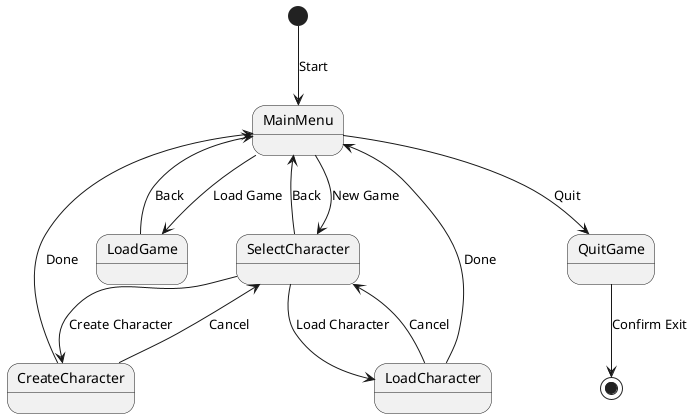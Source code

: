 @startuml

[*] --> MainMenu : Start
MainMenu --> SelectCharacter : New Game
MainMenu --> LoadGame : Load Game
MainMenu --> QuitGame : Quit

SelectCharacter --> CreateCharacter : Create Character
SelectCharacter --> LoadCharacter : Load Character
SelectCharacter --> MainMenu : Back

CreateCharacter --> MainMenu : Done
CreateCharacter --> SelectCharacter : Cancel

LoadCharacter --> MainMenu : Done
LoadCharacter --> SelectCharacter : Cancel

LoadGame --> MainMenu : Back

QuitGame --> [*] : Confirm Exit

@enduml